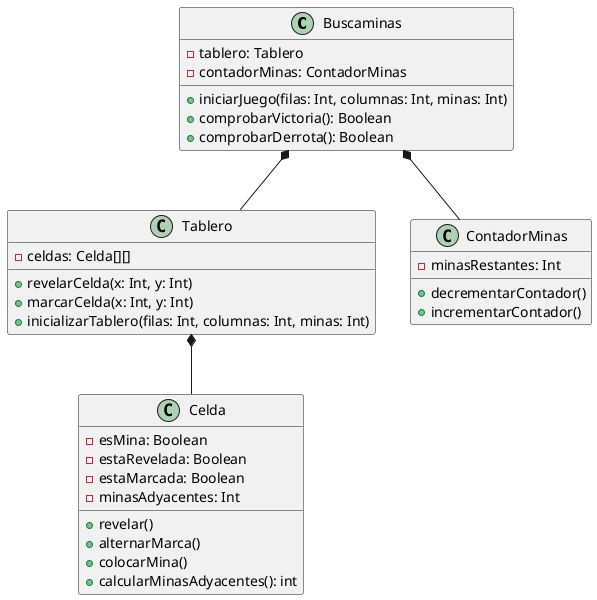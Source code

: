 @startuml
class Buscaminas {
  - tablero: Tablero
  - contadorMinas: ContadorMinas
  + iniciarJuego(filas: Int, columnas: Int, minas: Int)
  + comprobarVictoria(): Boolean
  + comprobarDerrota(): Boolean
}

class Tablero {
  - celdas: Celda[][]
  + revelarCelda(x: Int, y: Int)
  + marcarCelda(x: Int, y: Int)
  + inicializarTablero(filas: Int, columnas: Int, minas: Int)
}

class Celda {
  - esMina: Boolean
  - estaRevelada: Boolean
  - estaMarcada: Boolean
  - minasAdyacentes: Int
  + revelar()
  + alternarMarca()
  + colocarMina()
  + calcularMinasAdyacentes(): int
}

class ContadorMinas {
  - minasRestantes: Int
  + decrementarContador()
  + incrementarContador()
}

Buscaminas  *--  Tablero
Buscaminas  *--  ContadorMinas
Tablero *-- Celda
@enduml